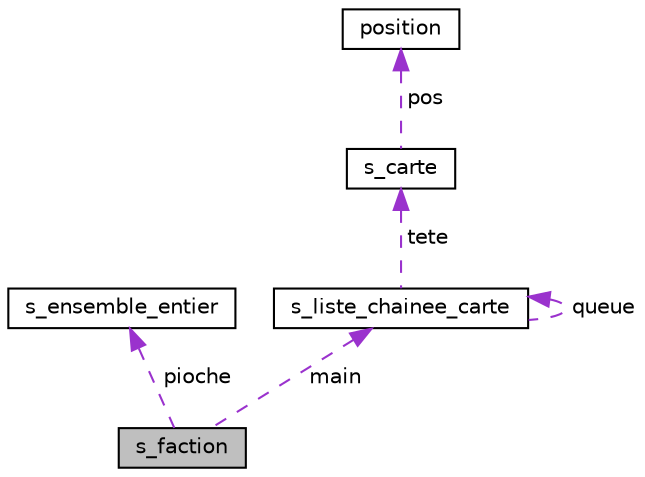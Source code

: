 digraph "s_faction"
{
 // LATEX_PDF_SIZE
  edge [fontname="Helvetica",fontsize="10",labelfontname="Helvetica",labelfontsize="10"];
  node [fontname="Helvetica",fontsize="10",shape=record];
  Node1 [label="s_faction",height=0.2,width=0.4,color="black", fillcolor="grey75", style="filled", fontcolor="black",tooltip="Structure représentant une faction."];
  Node2 -> Node1 [dir="back",color="darkorchid3",fontsize="10",style="dashed",label=" pioche" ];
  Node2 [label="s_ensemble_entier",height=0.2,width=0.4,color="black", fillcolor="white", style="filled",URL="$structs__ensemble__entier.html",tooltip=" "];
  Node3 -> Node1 [dir="back",color="darkorchid3",fontsize="10",style="dashed",label=" main" ];
  Node3 [label="s_liste_chainee_carte",height=0.2,width=0.4,color="black", fillcolor="white", style="filled",URL="$structs__liste__chainee__carte.html",tooltip=" "];
  Node4 -> Node3 [dir="back",color="darkorchid3",fontsize="10",style="dashed",label=" tete" ];
  Node4 [label="s_carte",height=0.2,width=0.4,color="black", fillcolor="white", style="filled",URL="$structs__carte.html",tooltip="Structure représentant une carte."];
  Node5 -> Node4 [dir="back",color="darkorchid3",fontsize="10",style="dashed",label=" pos" ];
  Node5 [label="position",height=0.2,width=0.4,color="black", fillcolor="white", style="filled",URL="$structposition.html",tooltip="structure correspondant à la position de la carte qui va être placée sur la grille"];
  Node3 -> Node3 [dir="back",color="darkorchid3",fontsize="10",style="dashed",label=" queue" ];
}
